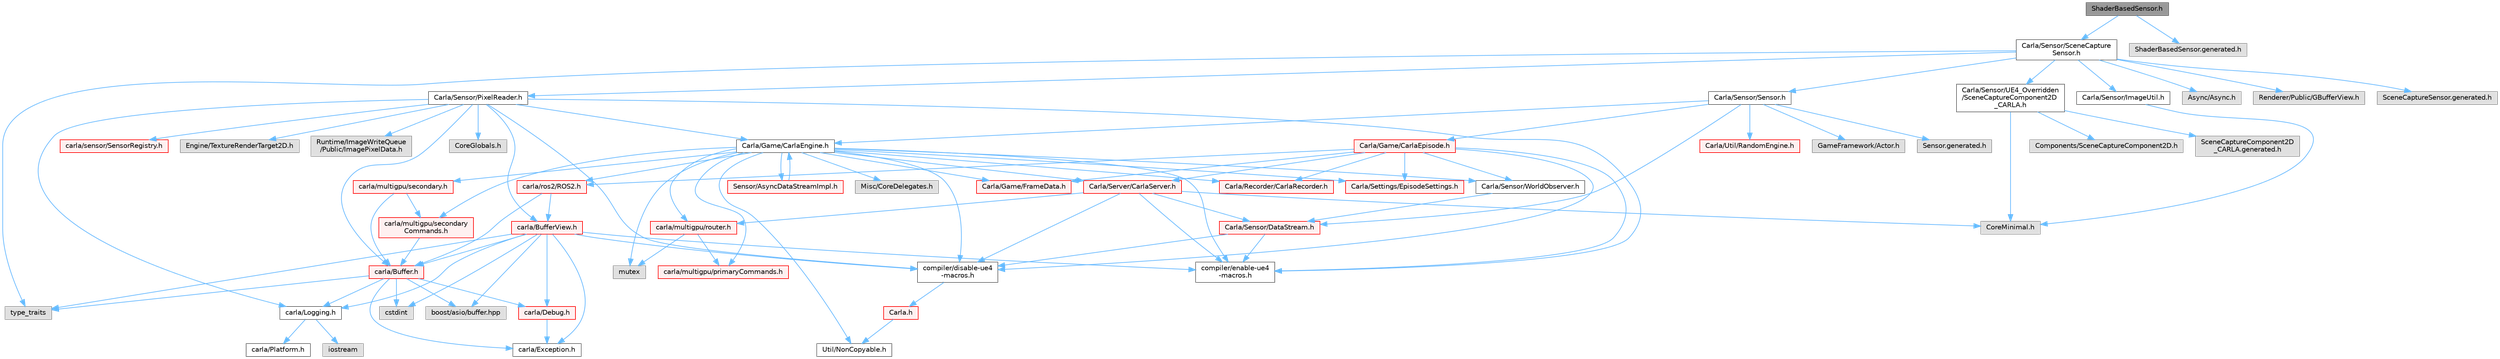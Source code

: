 digraph "ShaderBasedSensor.h"
{
 // INTERACTIVE_SVG=YES
 // LATEX_PDF_SIZE
  bgcolor="transparent";
  edge [fontname=Helvetica,fontsize=10,labelfontname=Helvetica,labelfontsize=10];
  node [fontname=Helvetica,fontsize=10,shape=box,height=0.2,width=0.4];
  Node1 [id="Node000001",label="ShaderBasedSensor.h",height=0.2,width=0.4,color="gray40", fillcolor="grey60", style="filled", fontcolor="black",tooltip=" "];
  Node1 -> Node2 [id="edge1_Node000001_Node000002",color="steelblue1",style="solid",tooltip=" "];
  Node2 [id="Node000002",label="Carla/Sensor/SceneCapture\lSensor.h",height=0.2,width=0.4,color="grey40", fillcolor="white", style="filled",URL="$d8/d95/SceneCaptureSensor_8h.html",tooltip=" "];
  Node2 -> Node3 [id="edge2_Node000002_Node000003",color="steelblue1",style="solid",tooltip=" "];
  Node3 [id="Node000003",label="Carla/Sensor/PixelReader.h",height=0.2,width=0.4,color="grey40", fillcolor="white", style="filled",URL="$df/d2e/PixelReader_8h.html",tooltip=" "];
  Node3 -> Node4 [id="edge3_Node000003_Node000004",color="steelblue1",style="solid",tooltip=" "];
  Node4 [id="Node000004",label="CoreGlobals.h",height=0.2,width=0.4,color="grey60", fillcolor="#E0E0E0", style="filled",tooltip=" "];
  Node3 -> Node5 [id="edge4_Node000003_Node000005",color="steelblue1",style="solid",tooltip=" "];
  Node5 [id="Node000005",label="Engine/TextureRenderTarget2D.h",height=0.2,width=0.4,color="grey60", fillcolor="#E0E0E0", style="filled",tooltip=" "];
  Node3 -> Node6 [id="edge5_Node000003_Node000006",color="steelblue1",style="solid",tooltip=" "];
  Node6 [id="Node000006",label="Runtime/ImageWriteQueue\l/Public/ImagePixelData.h",height=0.2,width=0.4,color="grey60", fillcolor="#E0E0E0", style="filled",tooltip=" "];
  Node3 -> Node7 [id="edge6_Node000003_Node000007",color="steelblue1",style="solid",tooltip=" "];
  Node7 [id="Node000007",label="Carla/Game/CarlaEngine.h",height=0.2,width=0.4,color="grey40", fillcolor="white", style="filled",URL="$d0/d11/CarlaEngine_8h.html",tooltip=" "];
  Node7 -> Node8 [id="edge7_Node000007_Node000008",color="steelblue1",style="solid",tooltip=" "];
  Node8 [id="Node000008",label="Carla/Recorder/CarlaRecorder.h",height=0.2,width=0.4,color="red", fillcolor="#FFF0F0", style="filled",URL="$d9/d6a/CarlaRecorder_8h.html",tooltip=" "];
  Node7 -> Node97 [id="edge8_Node000007_Node000097",color="steelblue1",style="solid",tooltip=" "];
  Node97 [id="Node000097",label="Carla/Sensor/WorldObserver.h",height=0.2,width=0.4,color="grey40", fillcolor="white", style="filled",URL="$d8/deb/WorldObserver_8h.html",tooltip=" "];
  Node97 -> Node98 [id="edge9_Node000097_Node000098",color="steelblue1",style="solid",tooltip=" "];
  Node98 [id="Node000098",label="Carla/Sensor/DataStream.h",height=0.2,width=0.4,color="red", fillcolor="#FFF0F0", style="filled",URL="$da/dd9/DataStream_8h.html",tooltip=" "];
  Node98 -> Node12 [id="edge10_Node000098_Node000012",color="steelblue1",style="solid",tooltip=" "];
  Node12 [id="Node000012",label="compiler/disable-ue4\l-macros.h",height=0.2,width=0.4,color="grey40", fillcolor="white", style="filled",URL="$d2/d02/disable-ue4-macros_8h.html",tooltip=" "];
  Node12 -> Node13 [id="edge11_Node000012_Node000013",color="steelblue1",style="solid",tooltip=" "];
  Node13 [id="Node000013",label="Carla.h",height=0.2,width=0.4,color="red", fillcolor="#FFF0F0", style="filled",URL="$d7/d7d/Carla_8h.html",tooltip=" "];
  Node13 -> Node14 [id="edge12_Node000013_Node000014",color="steelblue1",style="solid",tooltip=" "];
  Node14 [id="Node000014",label="Util/NonCopyable.h",height=0.2,width=0.4,color="grey40", fillcolor="white", style="filled",URL="$d4/d57/Unreal_2CarlaUE4_2Plugins_2Carla_2Source_2Carla_2Util_2NonCopyable_8h.html",tooltip=" "];
  Node98 -> Node19 [id="edge13_Node000098_Node000019",color="steelblue1",style="solid",tooltip=" "];
  Node19 [id="Node000019",label="compiler/enable-ue4\l-macros.h",height=0.2,width=0.4,color="grey40", fillcolor="white", style="filled",URL="$d9/da2/enable-ue4-macros_8h.html",tooltip=" "];
  Node7 -> Node213 [id="edge14_Node000007_Node000213",color="steelblue1",style="solid",tooltip=" "];
  Node213 [id="Node000213",label="Carla/Server/CarlaServer.h",height=0.2,width=0.4,color="red", fillcolor="#FFF0F0", style="filled",URL="$d0/d35/CarlaServer_8h.html",tooltip=" "];
  Node213 -> Node98 [id="edge15_Node000213_Node000098",color="steelblue1",style="solid",tooltip=" "];
  Node213 -> Node59 [id="edge16_Node000213_Node000059",color="steelblue1",style="solid",tooltip=" "];
  Node59 [id="Node000059",label="CoreMinimal.h",height=0.2,width=0.4,color="grey60", fillcolor="#E0E0E0", style="filled",tooltip=" "];
  Node213 -> Node12 [id="edge17_Node000213_Node000012",color="steelblue1",style="solid",tooltip=" "];
  Node213 -> Node235 [id="edge18_Node000213_Node000235",color="steelblue1",style="solid",tooltip=" "];
  Node235 [id="Node000235",label="carla/multigpu/router.h",height=0.2,width=0.4,color="red", fillcolor="#FFF0F0", style="filled",URL="$da/db7/router_8h.html",tooltip=" "];
  Node235 -> Node244 [id="edge19_Node000235_Node000244",color="steelblue1",style="solid",tooltip=" "];
  Node244 [id="Node000244",label="carla/multigpu/primaryCommands.h",height=0.2,width=0.4,color="red", fillcolor="#FFF0F0", style="filled",URL="$dd/dbf/primaryCommands_8h.html",tooltip=" "];
  Node235 -> Node209 [id="edge20_Node000235_Node000209",color="steelblue1",style="solid",tooltip=" "];
  Node209 [id="Node000209",label="mutex",height=0.2,width=0.4,color="grey60", fillcolor="#E0E0E0", style="filled",tooltip=" "];
  Node213 -> Node19 [id="edge21_Node000213_Node000019",color="steelblue1",style="solid",tooltip=" "];
  Node7 -> Node250 [id="edge22_Node000007_Node000250",color="steelblue1",style="solid",tooltip=" "];
  Node250 [id="Node000250",label="Carla/Settings/EpisodeSettings.h",height=0.2,width=0.4,color="red", fillcolor="#FFF0F0", style="filled",URL="$d8/d64/Unreal_2CarlaUE4_2Plugins_2Carla_2Source_2Carla_2Settings_2EpisodeSettings_8h.html",tooltip=" "];
  Node7 -> Node14 [id="edge23_Node000007_Node000014",color="steelblue1",style="solid",tooltip=" "];
  Node7 -> Node252 [id="edge24_Node000007_Node000252",color="steelblue1",style="solid",tooltip=" "];
  Node252 [id="Node000252",label="Carla/Game/FrameData.h",height=0.2,width=0.4,color="red", fillcolor="#FFF0F0", style="filled",URL="$d2/df1/FrameData_8h.html",tooltip=" "];
  Node7 -> Node314 [id="edge25_Node000007_Node000314",color="steelblue1",style="solid",tooltip=" "];
  Node314 [id="Node000314",label="Misc/CoreDelegates.h",height=0.2,width=0.4,color="grey60", fillcolor="#E0E0E0", style="filled",tooltip=" "];
  Node7 -> Node12 [id="edge26_Node000007_Node000012",color="steelblue1",style="solid",tooltip=" "];
  Node7 -> Node235 [id="edge27_Node000007_Node000235",color="steelblue1",style="solid",tooltip=" "];
  Node7 -> Node244 [id="edge28_Node000007_Node000244",color="steelblue1",style="solid",tooltip=" "];
  Node7 -> Node315 [id="edge29_Node000007_Node000315",color="steelblue1",style="solid",tooltip=" "];
  Node315 [id="Node000315",label="carla/multigpu/secondary.h",height=0.2,width=0.4,color="red", fillcolor="#FFF0F0", style="filled",URL="$de/df9/secondary_8h.html",tooltip=" "];
  Node315 -> Node100 [id="edge30_Node000315_Node000100",color="steelblue1",style="solid",tooltip=" "];
  Node100 [id="Node000100",label="carla/Buffer.h",height=0.2,width=0.4,color="red", fillcolor="#FFF0F0", style="filled",URL="$d2/dda/carla_2Buffer_8h.html",tooltip=" "];
  Node100 -> Node101 [id="edge31_Node000100_Node000101",color="steelblue1",style="solid",tooltip=" "];
  Node101 [id="Node000101",label="carla/Debug.h",height=0.2,width=0.4,color="red", fillcolor="#FFF0F0", style="filled",URL="$d4/deb/Debug_8h.html",tooltip=" "];
  Node101 -> Node102 [id="edge32_Node000101_Node000102",color="steelblue1",style="solid",tooltip=" "];
  Node102 [id="Node000102",label="carla/Exception.h",height=0.2,width=0.4,color="grey40", fillcolor="white", style="filled",URL="$d8/d8a/Exception_8h.html",tooltip=" "];
  Node100 -> Node102 [id="edge33_Node000100_Node000102",color="steelblue1",style="solid",tooltip=" "];
  Node100 -> Node105 [id="edge34_Node000100_Node000105",color="steelblue1",style="solid",tooltip=" "];
  Node105 [id="Node000105",label="carla/Logging.h",height=0.2,width=0.4,color="grey40", fillcolor="white", style="filled",URL="$de/d87/Logging_8h.html",tooltip=" "];
  Node105 -> Node106 [id="edge35_Node000105_Node000106",color="steelblue1",style="solid",tooltip=" "];
  Node106 [id="Node000106",label="carla/Platform.h",height=0.2,width=0.4,color="grey40", fillcolor="white", style="filled",URL="$d9/dd0/Platform_8h.html",tooltip=" "];
  Node105 -> Node107 [id="edge36_Node000105_Node000107",color="steelblue1",style="solid",tooltip=" "];
  Node107 [id="Node000107",label="iostream",height=0.2,width=0.4,color="grey60", fillcolor="#E0E0E0", style="filled",tooltip=" "];
  Node100 -> Node108 [id="edge37_Node000100_Node000108",color="steelblue1",style="solid",tooltip=" "];
  Node108 [id="Node000108",label="boost/asio/buffer.hpp",height=0.2,width=0.4,color="grey60", fillcolor="#E0E0E0", style="filled",tooltip=" "];
  Node100 -> Node18 [id="edge38_Node000100_Node000018",color="steelblue1",style="solid",tooltip=" "];
  Node18 [id="Node000018",label="cstdint",height=0.2,width=0.4,color="grey60", fillcolor="#E0E0E0", style="filled",tooltip=" "];
  Node100 -> Node35 [id="edge39_Node000100_Node000035",color="steelblue1",style="solid",tooltip=" "];
  Node35 [id="Node000035",label="type_traits",height=0.2,width=0.4,color="grey60", fillcolor="#E0E0E0", style="filled",tooltip=" "];
  Node315 -> Node316 [id="edge40_Node000315_Node000316",color="steelblue1",style="solid",tooltip=" "];
  Node316 [id="Node000316",label="carla/multigpu/secondary\lCommands.h",height=0.2,width=0.4,color="red", fillcolor="#FFF0F0", style="filled",URL="$d6/d9a/secondaryCommands_8h.html",tooltip=" "];
  Node316 -> Node100 [id="edge41_Node000316_Node000100",color="steelblue1",style="solid",tooltip=" "];
  Node7 -> Node316 [id="edge42_Node000007_Node000316",color="steelblue1",style="solid",tooltip=" "];
  Node7 -> Node134 [id="edge43_Node000007_Node000134",color="steelblue1",style="solid",tooltip=" "];
  Node134 [id="Node000134",label="carla/ros2/ROS2.h",height=0.2,width=0.4,color="red", fillcolor="#FFF0F0", style="filled",URL="$da/db8/ROS2_8h.html",tooltip=" "];
  Node134 -> Node100 [id="edge44_Node000134_Node000100",color="steelblue1",style="solid",tooltip=" "];
  Node134 -> Node135 [id="edge45_Node000134_Node000135",color="steelblue1",style="solid",tooltip=" "];
  Node135 [id="Node000135",label="carla/BufferView.h",height=0.2,width=0.4,color="red", fillcolor="#FFF0F0", style="filled",URL="$d8/dee/BufferView_8h.html",tooltip=" "];
  Node135 -> Node100 [id="edge46_Node000135_Node000100",color="steelblue1",style="solid",tooltip=" "];
  Node135 -> Node101 [id="edge47_Node000135_Node000101",color="steelblue1",style="solid",tooltip=" "];
  Node135 -> Node102 [id="edge48_Node000135_Node000102",color="steelblue1",style="solid",tooltip=" "];
  Node135 -> Node105 [id="edge49_Node000135_Node000105",color="steelblue1",style="solid",tooltip=" "];
  Node135 -> Node108 [id="edge50_Node000135_Node000108",color="steelblue1",style="solid",tooltip=" "];
  Node135 -> Node18 [id="edge51_Node000135_Node000018",color="steelblue1",style="solid",tooltip=" "];
  Node135 -> Node35 [id="edge52_Node000135_Node000035",color="steelblue1",style="solid",tooltip=" "];
  Node135 -> Node19 [id="edge53_Node000135_Node000019",color="steelblue1",style="solid",tooltip=" "];
  Node135 -> Node12 [id="edge54_Node000135_Node000012",color="steelblue1",style="solid",tooltip=" "];
  Node7 -> Node19 [id="edge55_Node000007_Node000019",color="steelblue1",style="solid",tooltip=" "];
  Node7 -> Node209 [id="edge56_Node000007_Node000209",color="steelblue1",style="solid",tooltip=" "];
  Node7 -> Node317 [id="edge57_Node000007_Node000317",color="steelblue1",style="solid",tooltip=" "];
  Node317 [id="Node000317",label="Sensor/AsyncDataStreamImpl.h",height=0.2,width=0.4,color="red", fillcolor="#FFF0F0", style="filled",URL="$d0/d17/AsyncDataStreamImpl_8h.html",tooltip=" "];
  Node317 -> Node7 [id="edge58_Node000317_Node000007",color="steelblue1",style="solid",tooltip=" "];
  Node3 -> Node12 [id="edge59_Node000003_Node000012",color="steelblue1",style="solid",tooltip=" "];
  Node3 -> Node105 [id="edge60_Node000003_Node000105",color="steelblue1",style="solid",tooltip=" "];
  Node3 -> Node100 [id="edge61_Node000003_Node000100",color="steelblue1",style="solid",tooltip=" "];
  Node3 -> Node135 [id="edge62_Node000003_Node000135",color="steelblue1",style="solid",tooltip=" "];
  Node3 -> Node111 [id="edge63_Node000003_Node000111",color="steelblue1",style="solid",tooltip=" "];
  Node111 [id="Node000111",label="carla/sensor/SensorRegistry.h",height=0.2,width=0.4,color="red", fillcolor="#FFF0F0", style="filled",URL="$d4/d03/SensorRegistry_8h.html",tooltip=" "];
  Node3 -> Node19 [id="edge64_Node000003_Node000019",color="steelblue1",style="solid",tooltip=" "];
  Node2 -> Node318 [id="edge65_Node000002_Node000318",color="steelblue1",style="solid",tooltip=" "];
  Node318 [id="Node000318",label="Carla/Sensor/Sensor.h",height=0.2,width=0.4,color="grey40", fillcolor="white", style="filled",URL="$d7/d7d/Unreal_2CarlaUE4_2Plugins_2Carla_2Source_2Carla_2Sensor_2Sensor_8h.html",tooltip=" "];
  Node318 -> Node319 [id="edge66_Node000318_Node000319",color="steelblue1",style="solid",tooltip=" "];
  Node319 [id="Node000319",label="Carla/Game/CarlaEpisode.h",height=0.2,width=0.4,color="red", fillcolor="#FFF0F0", style="filled",URL="$de/db8/CarlaEpisode_8h.html",tooltip=" "];
  Node319 -> Node8 [id="edge67_Node000319_Node000008",color="steelblue1",style="solid",tooltip=" "];
  Node319 -> Node97 [id="edge68_Node000319_Node000097",color="steelblue1",style="solid",tooltip=" "];
  Node319 -> Node213 [id="edge69_Node000319_Node000213",color="steelblue1",style="solid",tooltip=" "];
  Node319 -> Node250 [id="edge70_Node000319_Node000250",color="steelblue1",style="solid",tooltip=" "];
  Node319 -> Node252 [id="edge71_Node000319_Node000252",color="steelblue1",style="solid",tooltip=" "];
  Node319 -> Node12 [id="edge72_Node000319_Node000012",color="steelblue1",style="solid",tooltip=" "];
  Node319 -> Node134 [id="edge73_Node000319_Node000134",color="steelblue1",style="solid",tooltip=" "];
  Node319 -> Node19 [id="edge74_Node000319_Node000019",color="steelblue1",style="solid",tooltip=" "];
  Node318 -> Node98 [id="edge75_Node000318_Node000098",color="steelblue1",style="solid",tooltip=" "];
  Node318 -> Node339 [id="edge76_Node000318_Node000339",color="steelblue1",style="solid",tooltip=" "];
  Node339 [id="Node000339",label="Carla/Util/RandomEngine.h",height=0.2,width=0.4,color="red", fillcolor="#FFF0F0", style="filled",URL="$d6/daa/RandomEngine_8h.html",tooltip=" "];
  Node318 -> Node7 [id="edge77_Node000318_Node000007",color="steelblue1",style="solid",tooltip=" "];
  Node318 -> Node217 [id="edge78_Node000318_Node000217",color="steelblue1",style="solid",tooltip=" "];
  Node217 [id="Node000217",label="GameFramework/Actor.h",height=0.2,width=0.4,color="grey60", fillcolor="#E0E0E0", style="filled",tooltip=" "];
  Node318 -> Node342 [id="edge79_Node000318_Node000342",color="steelblue1",style="solid",tooltip=" "];
  Node342 [id="Node000342",label="Sensor.generated.h",height=0.2,width=0.4,color="grey60", fillcolor="#E0E0E0", style="filled",tooltip=" "];
  Node2 -> Node343 [id="edge80_Node000002_Node000343",color="steelblue1",style="solid",tooltip=" "];
  Node343 [id="Node000343",label="Carla/Sensor/UE4_Overridden\l/SceneCaptureComponent2D\l_CARLA.h",height=0.2,width=0.4,color="grey40", fillcolor="white", style="filled",URL="$df/d46/SceneCaptureComponent2D__CARLA_8h.html",tooltip=" "];
  Node343 -> Node59 [id="edge81_Node000343_Node000059",color="steelblue1",style="solid",tooltip=" "];
  Node343 -> Node344 [id="edge82_Node000343_Node000344",color="steelblue1",style="solid",tooltip=" "];
  Node344 [id="Node000344",label="Components/SceneCaptureComponent2D.h",height=0.2,width=0.4,color="grey60", fillcolor="#E0E0E0", style="filled",tooltip=" "];
  Node343 -> Node345 [id="edge83_Node000343_Node000345",color="steelblue1",style="solid",tooltip=" "];
  Node345 [id="Node000345",label="SceneCaptureComponent2D\l_CARLA.generated.h",height=0.2,width=0.4,color="grey60", fillcolor="#E0E0E0", style="filled",tooltip=" "];
  Node2 -> Node346 [id="edge84_Node000002_Node000346",color="steelblue1",style="solid",tooltip=" "];
  Node346 [id="Node000346",label="Carla/Sensor/ImageUtil.h",height=0.2,width=0.4,color="grey40", fillcolor="white", style="filled",URL="$df/daa/ImageUtil_8h.html",tooltip=" "];
  Node346 -> Node59 [id="edge85_Node000346_Node000059",color="steelblue1",style="solid",tooltip=" "];
  Node2 -> Node347 [id="edge86_Node000002_Node000347",color="steelblue1",style="solid",tooltip=" "];
  Node347 [id="Node000347",label="Async/Async.h",height=0.2,width=0.4,color="grey60", fillcolor="#E0E0E0", style="filled",tooltip=" "];
  Node2 -> Node348 [id="edge87_Node000002_Node000348",color="steelblue1",style="solid",tooltip=" "];
  Node348 [id="Node000348",label="Renderer/Public/GBufferView.h",height=0.2,width=0.4,color="grey60", fillcolor="#E0E0E0", style="filled",tooltip=" "];
  Node2 -> Node35 [id="edge88_Node000002_Node000035",color="steelblue1",style="solid",tooltip=" "];
  Node2 -> Node349 [id="edge89_Node000002_Node000349",color="steelblue1",style="solid",tooltip=" "];
  Node349 [id="Node000349",label="SceneCaptureSensor.generated.h",height=0.2,width=0.4,color="grey60", fillcolor="#E0E0E0", style="filled",tooltip=" "];
  Node1 -> Node350 [id="edge90_Node000001_Node000350",color="steelblue1",style="solid",tooltip=" "];
  Node350 [id="Node000350",label="ShaderBasedSensor.generated.h",height=0.2,width=0.4,color="grey60", fillcolor="#E0E0E0", style="filled",tooltip=" "];
}
